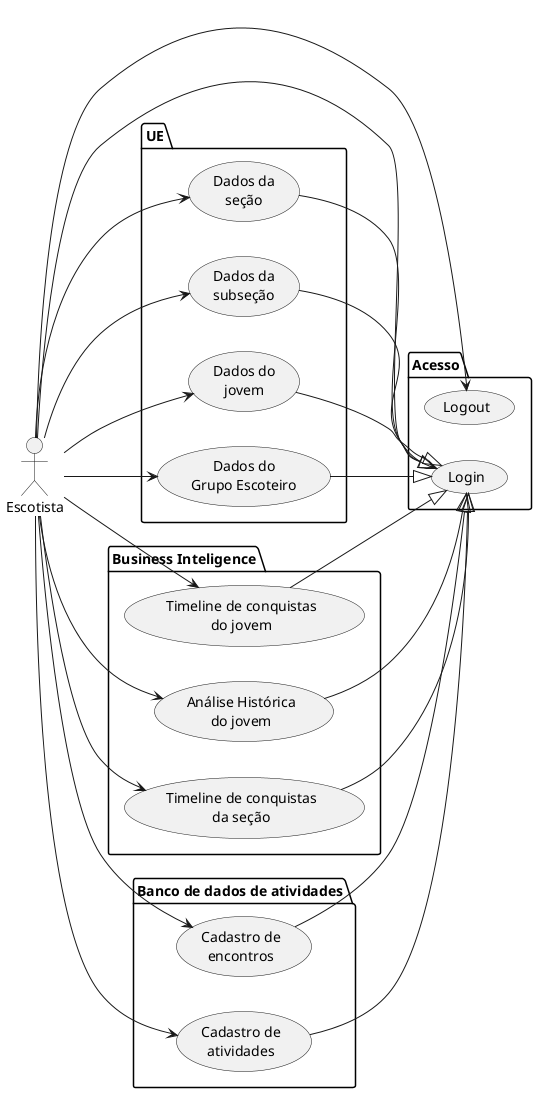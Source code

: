 @startuml escoteirando_portal_uc
left to right direction
:Escotista: as escotista

package Acesso {
usecase (Login) as login
usecase (Logout) as logout
}
package UE {
    usecase (Dados do\nGrupo Escoteiro) as dados_ge
usecase (Dados da\nseção) as dados_secao
usecase (Dados da\nsubseção) as dados_subsecao
usecase (Dados do\njovem) as dados_jovem
}
dados_ge --|> login
dados_secao --|> login
dados_subsecao --|> login
dados_jovem --|> login

package "Business Inteligence" {
    usecase (Timeline de conquistas\nda seção) as timeline_secao
    usecase (Timeline de conquistas\ndo jovem) as timeline_jovem
    usecase (Análise Histórica\ndo jovem) as analise_historica_jovem
}
timeline_secao --|> login
timeline_jovem --|> login
analise_historica_jovem --|> login

package "Banco de dados de atividades" {    
    usecase (Cadastro de\natividades) as cadastro_atividades
    usecase (Cadastro de\nencontros) as cadastro_encontros        
}
cadastro_atividades --|> login
cadastro_encontros --|> login

escotista --> login
escotista --> logout

escotista --> dados_ge
escotista --> dados_secao
escotista --> dados_subsecao
escotista --> dados_jovem

escotista --> timeline_secao
escotista --> timeline_jovem
escotista --> analise_historica_jovem

escotista --> cadastro_atividades
escotista --> cadastro_encontros
@enduml
